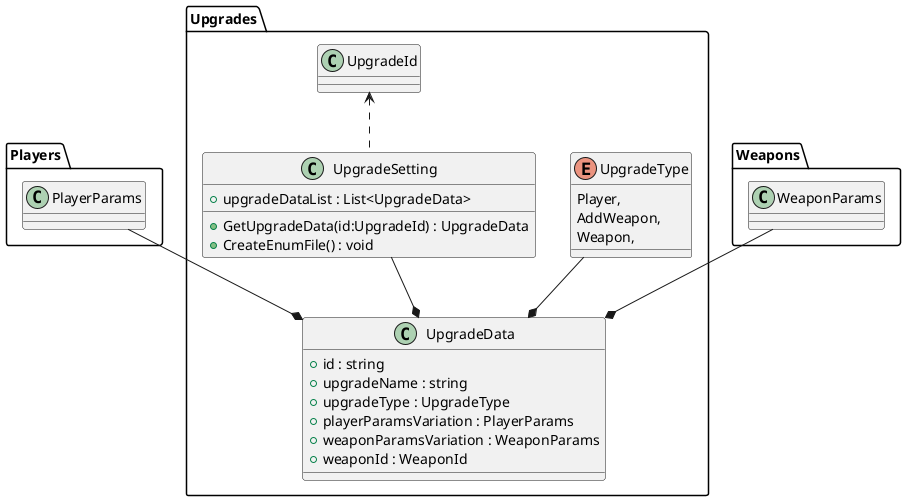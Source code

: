 @startuml
namespace Upgrades{
enum UpgradeType {
    Player,
    AddWeapon,
    Weapon,
}
class UpgradeData {
    + id : string
    + upgradeName : string
    + upgradeType : UpgradeType
    + playerParamsVariation : PlayerParams
    + weaponParamsVariation : WeaponParams
    + weaponId : WeaponId
}
class UpgradeSetting {
    + upgradeDataList : List<UpgradeData>
    + GetUpgradeData(id:UpgradeId) : UpgradeData
    + CreateEnumFile() : void
}
}
Upgrades.UpgradeType --* UpgradeData
Players.PlayerParams --* UpgradeData
Weapons.WeaponParams --* UpgradeData
UpgradeSetting --* UpgradeData
Upgrades.UpgradeId <.. UpgradeSetting
@enduml
